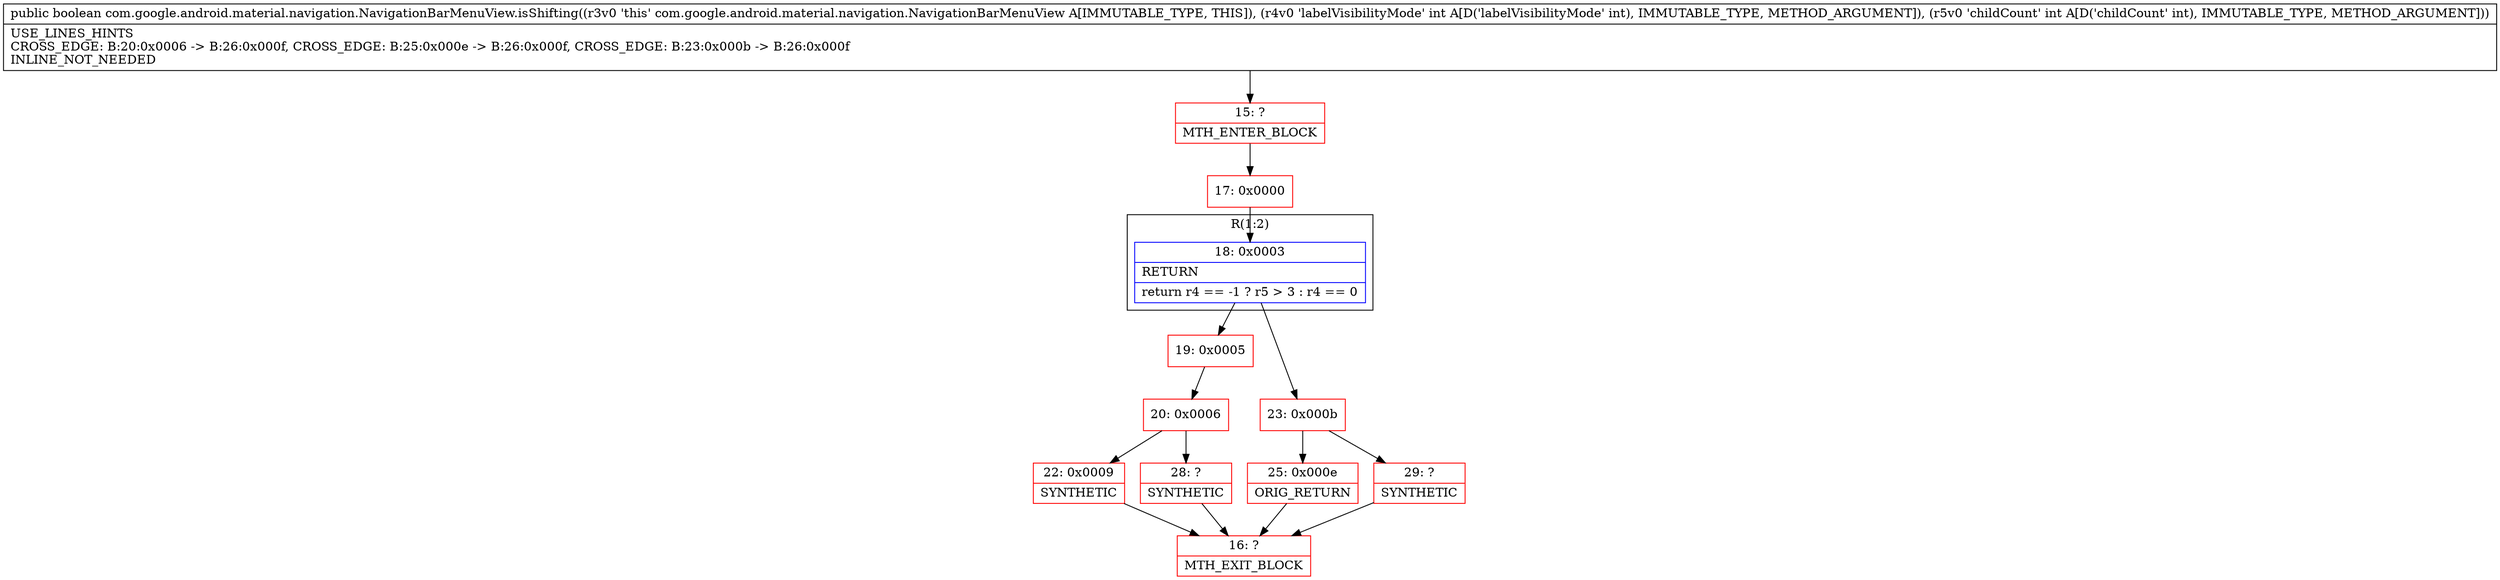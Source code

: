 digraph "CFG forcom.google.android.material.navigation.NavigationBarMenuView.isShifting(II)Z" {
subgraph cluster_Region_2100676791 {
label = "R(1:2)";
node [shape=record,color=blue];
Node_18 [shape=record,label="{18\:\ 0x0003|RETURN\l|return r4 == \-1 ? r5 \> 3 : r4 == 0\l}"];
}
Node_15 [shape=record,color=red,label="{15\:\ ?|MTH_ENTER_BLOCK\l}"];
Node_17 [shape=record,color=red,label="{17\:\ 0x0000}"];
Node_19 [shape=record,color=red,label="{19\:\ 0x0005}"];
Node_20 [shape=record,color=red,label="{20\:\ 0x0006}"];
Node_22 [shape=record,color=red,label="{22\:\ 0x0009|SYNTHETIC\l}"];
Node_16 [shape=record,color=red,label="{16\:\ ?|MTH_EXIT_BLOCK\l}"];
Node_28 [shape=record,color=red,label="{28\:\ ?|SYNTHETIC\l}"];
Node_23 [shape=record,color=red,label="{23\:\ 0x000b}"];
Node_25 [shape=record,color=red,label="{25\:\ 0x000e|ORIG_RETURN\l}"];
Node_29 [shape=record,color=red,label="{29\:\ ?|SYNTHETIC\l}"];
MethodNode[shape=record,label="{public boolean com.google.android.material.navigation.NavigationBarMenuView.isShifting((r3v0 'this' com.google.android.material.navigation.NavigationBarMenuView A[IMMUTABLE_TYPE, THIS]), (r4v0 'labelVisibilityMode' int A[D('labelVisibilityMode' int), IMMUTABLE_TYPE, METHOD_ARGUMENT]), (r5v0 'childCount' int A[D('childCount' int), IMMUTABLE_TYPE, METHOD_ARGUMENT]))  | USE_LINES_HINTS\lCROSS_EDGE: B:20:0x0006 \-\> B:26:0x000f, CROSS_EDGE: B:25:0x000e \-\> B:26:0x000f, CROSS_EDGE: B:23:0x000b \-\> B:26:0x000f\lINLINE_NOT_NEEDED\l}"];
MethodNode -> Node_15;Node_18 -> Node_19;
Node_18 -> Node_23;
Node_15 -> Node_17;
Node_17 -> Node_18;
Node_19 -> Node_20;
Node_20 -> Node_22;
Node_20 -> Node_28;
Node_22 -> Node_16;
Node_28 -> Node_16;
Node_23 -> Node_25;
Node_23 -> Node_29;
Node_25 -> Node_16;
Node_29 -> Node_16;
}


